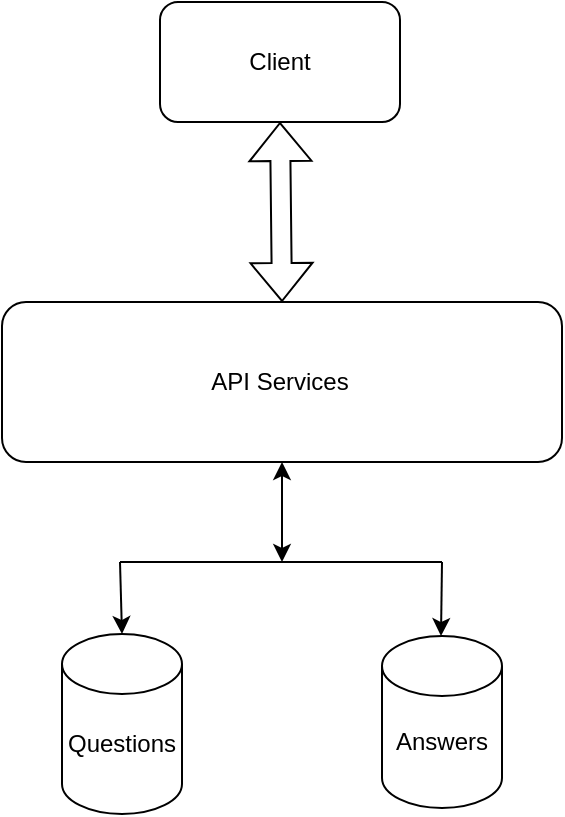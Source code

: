 <mxfile version="23.1.1" type="github">
  <diagram name="Page-1" id="6KgGZTkST-vZNbU0rDkL">
    <mxGraphModel dx="796" dy="474" grid="1" gridSize="10" guides="1" tooltips="1" connect="1" arrows="1" fold="1" page="1" pageScale="1" pageWidth="827" pageHeight="1169" math="0" shadow="0">
      <root>
        <mxCell id="0" />
        <mxCell id="1" parent="0" />
        <mxCell id="c5HMmhW5INEfarO6YzDi-1" value="" style="shape=cylinder3;whiteSpace=wrap;html=1;boundedLbl=1;backgroundOutline=1;size=15;" vertex="1" parent="1">
          <mxGeometry x="230" y="346" width="60" height="90" as="geometry" />
        </mxCell>
        <mxCell id="c5HMmhW5INEfarO6YzDi-2" value="Questions" style="text;html=1;strokeColor=none;fillColor=none;align=center;verticalAlign=middle;whiteSpace=wrap;rounded=0;" vertex="1" parent="1">
          <mxGeometry x="230" y="386" width="60" height="30" as="geometry" />
        </mxCell>
        <mxCell id="c5HMmhW5INEfarO6YzDi-3" value="" style="shape=cylinder3;whiteSpace=wrap;html=1;boundedLbl=1;backgroundOutline=1;size=15;" vertex="1" parent="1">
          <mxGeometry x="390" y="347" width="60" height="86" as="geometry" />
        </mxCell>
        <mxCell id="c5HMmhW5INEfarO6YzDi-4" value="Answers" style="text;html=1;strokeColor=none;fillColor=none;align=center;verticalAlign=middle;whiteSpace=wrap;rounded=0;" vertex="1" parent="1">
          <mxGeometry x="390" y="385" width="60" height="30" as="geometry" />
        </mxCell>
        <mxCell id="c5HMmhW5INEfarO6YzDi-5" value="" style="rounded=1;whiteSpace=wrap;html=1;" vertex="1" parent="1">
          <mxGeometry x="200" y="180" width="280" height="80" as="geometry" />
        </mxCell>
        <mxCell id="c5HMmhW5INEfarO6YzDi-6" value="API Services" style="text;html=1;strokeColor=none;fillColor=none;align=center;verticalAlign=middle;whiteSpace=wrap;rounded=0;" vertex="1" parent="1">
          <mxGeometry x="269" y="205" width="140" height="30" as="geometry" />
        </mxCell>
        <mxCell id="c5HMmhW5INEfarO6YzDi-7" value="" style="rounded=1;whiteSpace=wrap;html=1;" vertex="1" parent="1">
          <mxGeometry x="279" y="30" width="120" height="60" as="geometry" />
        </mxCell>
        <mxCell id="c5HMmhW5INEfarO6YzDi-8" value="Client" style="text;html=1;strokeColor=none;fillColor=none;align=center;verticalAlign=middle;whiteSpace=wrap;rounded=0;" vertex="1" parent="1">
          <mxGeometry x="309" y="45" width="60" height="30" as="geometry" />
        </mxCell>
        <mxCell id="c5HMmhW5INEfarO6YzDi-10" value="" style="shape=flexArrow;endArrow=classic;startArrow=classic;html=1;rounded=0;entryX=0.5;entryY=1;entryDx=0;entryDy=0;exitX=0.5;exitY=0;exitDx=0;exitDy=0;" edge="1" parent="1" source="c5HMmhW5INEfarO6YzDi-5" target="c5HMmhW5INEfarO6YzDi-7">
          <mxGeometry width="100" height="100" relative="1" as="geometry">
            <mxPoint x="330" y="180" as="sourcePoint" />
            <mxPoint x="430" y="80" as="targetPoint" />
          </mxGeometry>
        </mxCell>
        <mxCell id="c5HMmhW5INEfarO6YzDi-11" value="" style="endArrow=none;html=1;rounded=0;" edge="1" parent="1">
          <mxGeometry width="50" height="50" relative="1" as="geometry">
            <mxPoint x="259" y="310" as="sourcePoint" />
            <mxPoint x="420" y="310" as="targetPoint" />
          </mxGeometry>
        </mxCell>
        <mxCell id="c5HMmhW5INEfarO6YzDi-12" value="" style="endArrow=classic;html=1;rounded=0;entryX=0.5;entryY=0;entryDx=0;entryDy=0;entryPerimeter=0;" edge="1" parent="1" target="c5HMmhW5INEfarO6YzDi-1">
          <mxGeometry width="50" height="50" relative="1" as="geometry">
            <mxPoint x="259" y="310" as="sourcePoint" />
            <mxPoint x="260" y="340" as="targetPoint" />
          </mxGeometry>
        </mxCell>
        <mxCell id="c5HMmhW5INEfarO6YzDi-13" value="" style="endArrow=classic;html=1;rounded=0;entryX=0.5;entryY=0;entryDx=0;entryDy=0;entryPerimeter=0;" edge="1" parent="1">
          <mxGeometry width="50" height="50" relative="1" as="geometry">
            <mxPoint x="420" y="310" as="sourcePoint" />
            <mxPoint x="419.5" y="347" as="targetPoint" />
          </mxGeometry>
        </mxCell>
        <mxCell id="c5HMmhW5INEfarO6YzDi-14" value="" style="endArrow=classic;startArrow=classic;html=1;rounded=0;entryX=0.5;entryY=1;entryDx=0;entryDy=0;" edge="1" parent="1" target="c5HMmhW5INEfarO6YzDi-5">
          <mxGeometry width="50" height="50" relative="1" as="geometry">
            <mxPoint x="340" y="310" as="sourcePoint" />
            <mxPoint x="380" y="250" as="targetPoint" />
          </mxGeometry>
        </mxCell>
      </root>
    </mxGraphModel>
  </diagram>
</mxfile>
